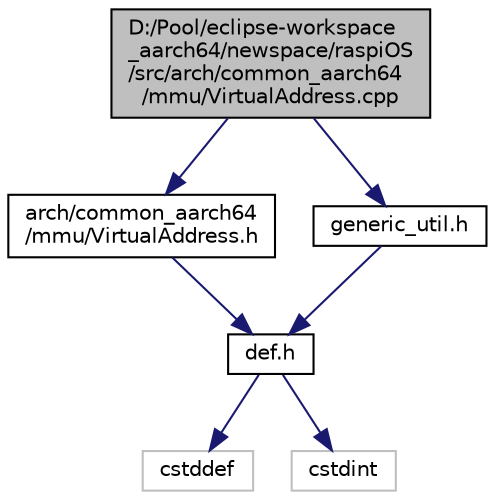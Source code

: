 digraph "D:/Pool/eclipse-workspace_aarch64/newspace/raspiOS/src/arch/common_aarch64/mmu/VirtualAddress.cpp"
{
  edge [fontname="Helvetica",fontsize="10",labelfontname="Helvetica",labelfontsize="10"];
  node [fontname="Helvetica",fontsize="10",shape=record];
  Node2693 [label="D:/Pool/eclipse-workspace\l_aarch64/newspace/raspiOS\l/src/arch/common_aarch64\l/mmu/VirtualAddress.cpp",height=0.2,width=0.4,color="black", fillcolor="grey75", style="filled", fontcolor="black"];
  Node2693 -> Node2694 [color="midnightblue",fontsize="10",style="solid",fontname="Helvetica"];
  Node2694 [label="arch/common_aarch64\l/mmu/VirtualAddress.h",height=0.2,width=0.4,color="black", fillcolor="white", style="filled",URL="$d9/d6d/_virtual_address_8h.html"];
  Node2694 -> Node2695 [color="midnightblue",fontsize="10",style="solid",fontname="Helvetica"];
  Node2695 [label="def.h",height=0.2,width=0.4,color="black", fillcolor="white", style="filled",URL="$d4/da4/def_8h.html"];
  Node2695 -> Node2696 [color="midnightblue",fontsize="10",style="solid",fontname="Helvetica"];
  Node2696 [label="cstddef",height=0.2,width=0.4,color="grey75", fillcolor="white", style="filled"];
  Node2695 -> Node2697 [color="midnightblue",fontsize="10",style="solid",fontname="Helvetica"];
  Node2697 [label="cstdint",height=0.2,width=0.4,color="grey75", fillcolor="white", style="filled"];
  Node2693 -> Node2698 [color="midnightblue",fontsize="10",style="solid",fontname="Helvetica"];
  Node2698 [label="generic_util.h",height=0.2,width=0.4,color="black", fillcolor="white", style="filled",URL="$d6/d93/generic__util_8h.html"];
  Node2698 -> Node2695 [color="midnightblue",fontsize="10",style="solid",fontname="Helvetica"];
}
